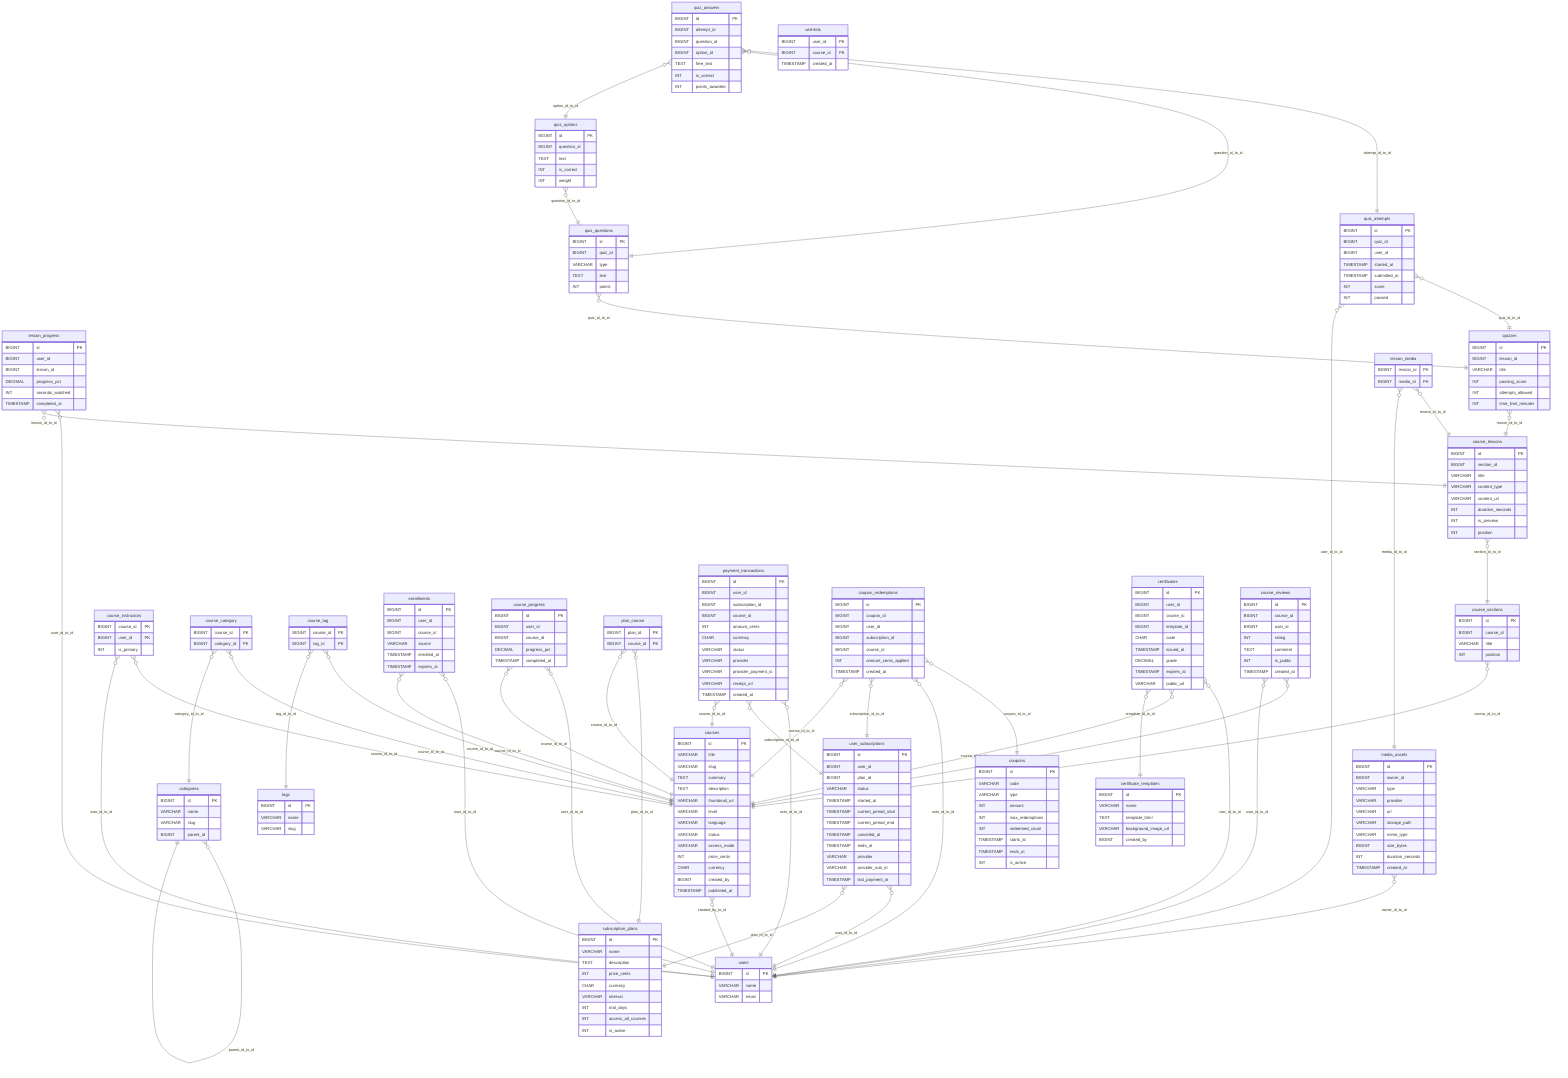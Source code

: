erDiagram
  users {
    BIGINT id PK
    VARCHAR name
    VARCHAR email
  }

  courses {
    BIGINT id PK
    VARCHAR title
    VARCHAR slug
    TEXT summary
    TEXT description
    VARCHAR thumbnail_url
    VARCHAR level
    VARCHAR language
    VARCHAR status
    VARCHAR access_mode
    INT price_cents
    CHAR currency
    BIGINT created_by
    TIMESTAMP published_at
  }

  course_sections {
    BIGINT id PK
    BIGINT course_id
    VARCHAR title
    INT position
  }

  course_lessons {
    BIGINT id PK
    BIGINT section_id
    VARCHAR title
    VARCHAR content_type
    VARCHAR content_url
    INT duration_seconds
    INT is_preview
    INT position
  }

  course_instructors {
    BIGINT course_id PK
    BIGINT user_id PK
    INT is_primary
  }

  categories {
    BIGINT id PK
    VARCHAR name
    VARCHAR slug
    BIGINT parent_id
  }

  course_category {
    BIGINT course_id PK
    BIGINT category_id PK
  }

  tags {
    BIGINT id PK
    VARCHAR name
    VARCHAR slug
  }

  course_tag {
    BIGINT course_id PK
    BIGINT tag_id PK
  }

  enrollments {
    BIGINT id PK
    BIGINT user_id
    BIGINT course_id
    VARCHAR source
    TIMESTAMP enrolled_at
    TIMESTAMP expires_at
  }

  lesson_progress {
    BIGINT id PK
    BIGINT user_id
    BIGINT lesson_id
    DECIMAL progress_pct
    INT seconds_watched
    TIMESTAMP completed_at
  }

  course_progress {
    BIGINT id PK
    BIGINT user_id
    BIGINT course_id
    DECIMAL progress_pct
    TIMESTAMP completed_at
  }

  subscription_plans {
    BIGINT id PK
    VARCHAR name
    TEXT description
    INT price_cents
    CHAR currency
    VARCHAR interval
    INT trial_days
    INT access_all_courses
    INT is_active
  }

  plan_course {
    BIGINT plan_id PK
    BIGINT course_id PK
  }

  user_subscriptions {
    BIGINT id PK
    BIGINT user_id
    BIGINT plan_id
    VARCHAR status
    TIMESTAMP started_at
    TIMESTAMP current_period_start
    TIMESTAMP current_period_end
    TIMESTAMP canceled_at
    TIMESTAMP ends_at
    VARCHAR provider
    VARCHAR provider_sub_id
    TIMESTAMP last_payment_at
  }

  payment_transactions {
    BIGINT id PK
    BIGINT user_id
    BIGINT subscription_id
    BIGINT course_id
    INT amount_cents
    CHAR currency
    VARCHAR status
    VARCHAR provider
    VARCHAR provider_payment_id
    VARCHAR receipt_url
    TIMESTAMP created_at
  }

  coupons {
    BIGINT id PK
    VARCHAR code
    VARCHAR type
    INT amount
    INT max_redemptions
    INT redeemed_count
    TIMESTAMP starts_at
    TIMESTAMP ends_at
    INT is_active
  }

  coupon_redemptions {
    BIGINT id PK
    BIGINT coupon_id
    BIGINT user_id
    BIGINT subscription_id
    BIGINT course_id
    INT amount_cents_applied
    TIMESTAMP created_at
  }

  quizzes {
    BIGINT id PK
    BIGINT lesson_id
    VARCHAR title
    INT passing_score
    INT attempts_allowed
    INT time_limit_minutes
  }

  quiz_questions {
    BIGINT id PK
    BIGINT quiz_id
    VARCHAR type
    TEXT text
    INT points
  }

  quiz_options {
    BIGINT id PK
    BIGINT question_id
    TEXT text
    INT is_correct
    INT weight
  }

  quiz_attempts {
    BIGINT id PK
    BIGINT quiz_id
    BIGINT user_id
    TIMESTAMP started_at
    TIMESTAMP submitted_at
    INT score
    INT passed
  }

  quiz_answers {
    BIGINT id PK
    BIGINT attempt_id
    BIGINT question_id
    BIGINT option_id
    TEXT free_text
    INT is_correct
    INT points_awarded
  }

  certificate_templates {
    BIGINT id PK
    VARCHAR name
    TEXT template_html
    VARCHAR background_image_url
    BIGINT created_by
  }

  certificates {
    BIGINT id PK
    BIGINT user_id
    BIGINT course_id
    BIGINT template_id
    CHAR code
    TIMESTAMP issued_at
    DECIMAL grade
    TIMESTAMP expires_at
    VARCHAR public_url
  }

  course_reviews {
    BIGINT id PK
    BIGINT course_id
    BIGINT user_id
    INT rating
    TEXT comment
    INT is_public
    TIMESTAMP created_at
  }

  wishlists {
    BIGINT user_id PK
    BIGINT course_id PK
    TIMESTAMP created_at
  }

  media_assets {
    BIGINT id PK
    BIGINT owner_id
    VARCHAR type
    VARCHAR provider
    VARCHAR url
    VARCHAR storage_path
    VARCHAR mime_type
    BIGINT size_bytes
    INT duration_seconds
    TIMESTAMP created_at
  }

  lesson_media {
    BIGINT lesson_id PK
    BIGINT media_id PK
  }

  %% Relationships
  courses }o--|| users : created_by_to_id
  course_sections }o--|| courses : course_id_to_id
  course_lessons }o--|| course_sections : section_id_to_id
  course_instructors }o--|| courses : course_id_to_id
  course_instructors }o--|| users : user_id_to_id
  categories }o--|| categories : parent_id_to_id
  course_category }o--|| courses : course_id_to_id
  course_category }o--|| categories : category_id_to_id
  course_tag }o--|| courses : course_id_to_id
  course_tag }o--|| tags : tag_id_to_id
  enrollments }o--|| users : user_id_to_id
  enrollments }o--|| courses : course_id_to_id
  lesson_progress }o--|| users : user_id_to_id
  lesson_progress }o--|| course_lessons : lesson_id_to_id
  course_progress }o--|| users : user_id_to_id
  course_progress }o--|| courses : course_id_to_id
  plan_course }o--|| subscription_plans : plan_id_to_id
  plan_course }o--|| courses : course_id_to_id
  user_subscriptions }o--|| users : user_id_to_id
  user_subscriptions }o--|| subscription_plans : plan_id_to_id
  payment_transactions }o--|| users : user_id_to_id
  payment_transactions }o--|| user_subscriptions : subscription_id_to_id
  payment_transactions }o--|| courses : course_id_to_id
  coupon_redemptions }o--|| coupons : coupon_id_to_id
  coupon_redemptions }o--|| users : user_id_to_id
  coupon_redemptions }o--|| user_subscriptions : subscription_id_to_id
  coupon_redemptions }o--|| courses : course_id_to_id
  quizzes }o--|| course_lessons : lesson_id_to_id
  quiz_questions }o--|| quizzes : quiz_id_to_id
  quiz_options }o--|| quiz_questions : question_id_to_id
  quiz_attempts }o--|| quizzes : quiz_id_to_id
  quiz_attempts }o--|| users : user_id_to_id
  quiz_answers }o--|| quiz_attempts : attempt_id_to_id
  quiz_answers }o--|| quiz_questions : question_id_to_id
  quiz_answers }o--|| quiz_options : option_id_to_id
  certificates }o--|| users : user_id_to_id
  certificates }o--|| courses : course_id_to_id
  certificates }o--|| certificate_templates : template_id_to_id
  course_reviews }o--|| courses : course_id_to_id
  course_reviews }o--|| users : user_id_to_id
  media_assets }o--|| users : owner_id_to_id
  lesson_media }o--|| course_lessons : lesson_id_to_id
  lesson_media }o--|| media_assets : media_id_to_id